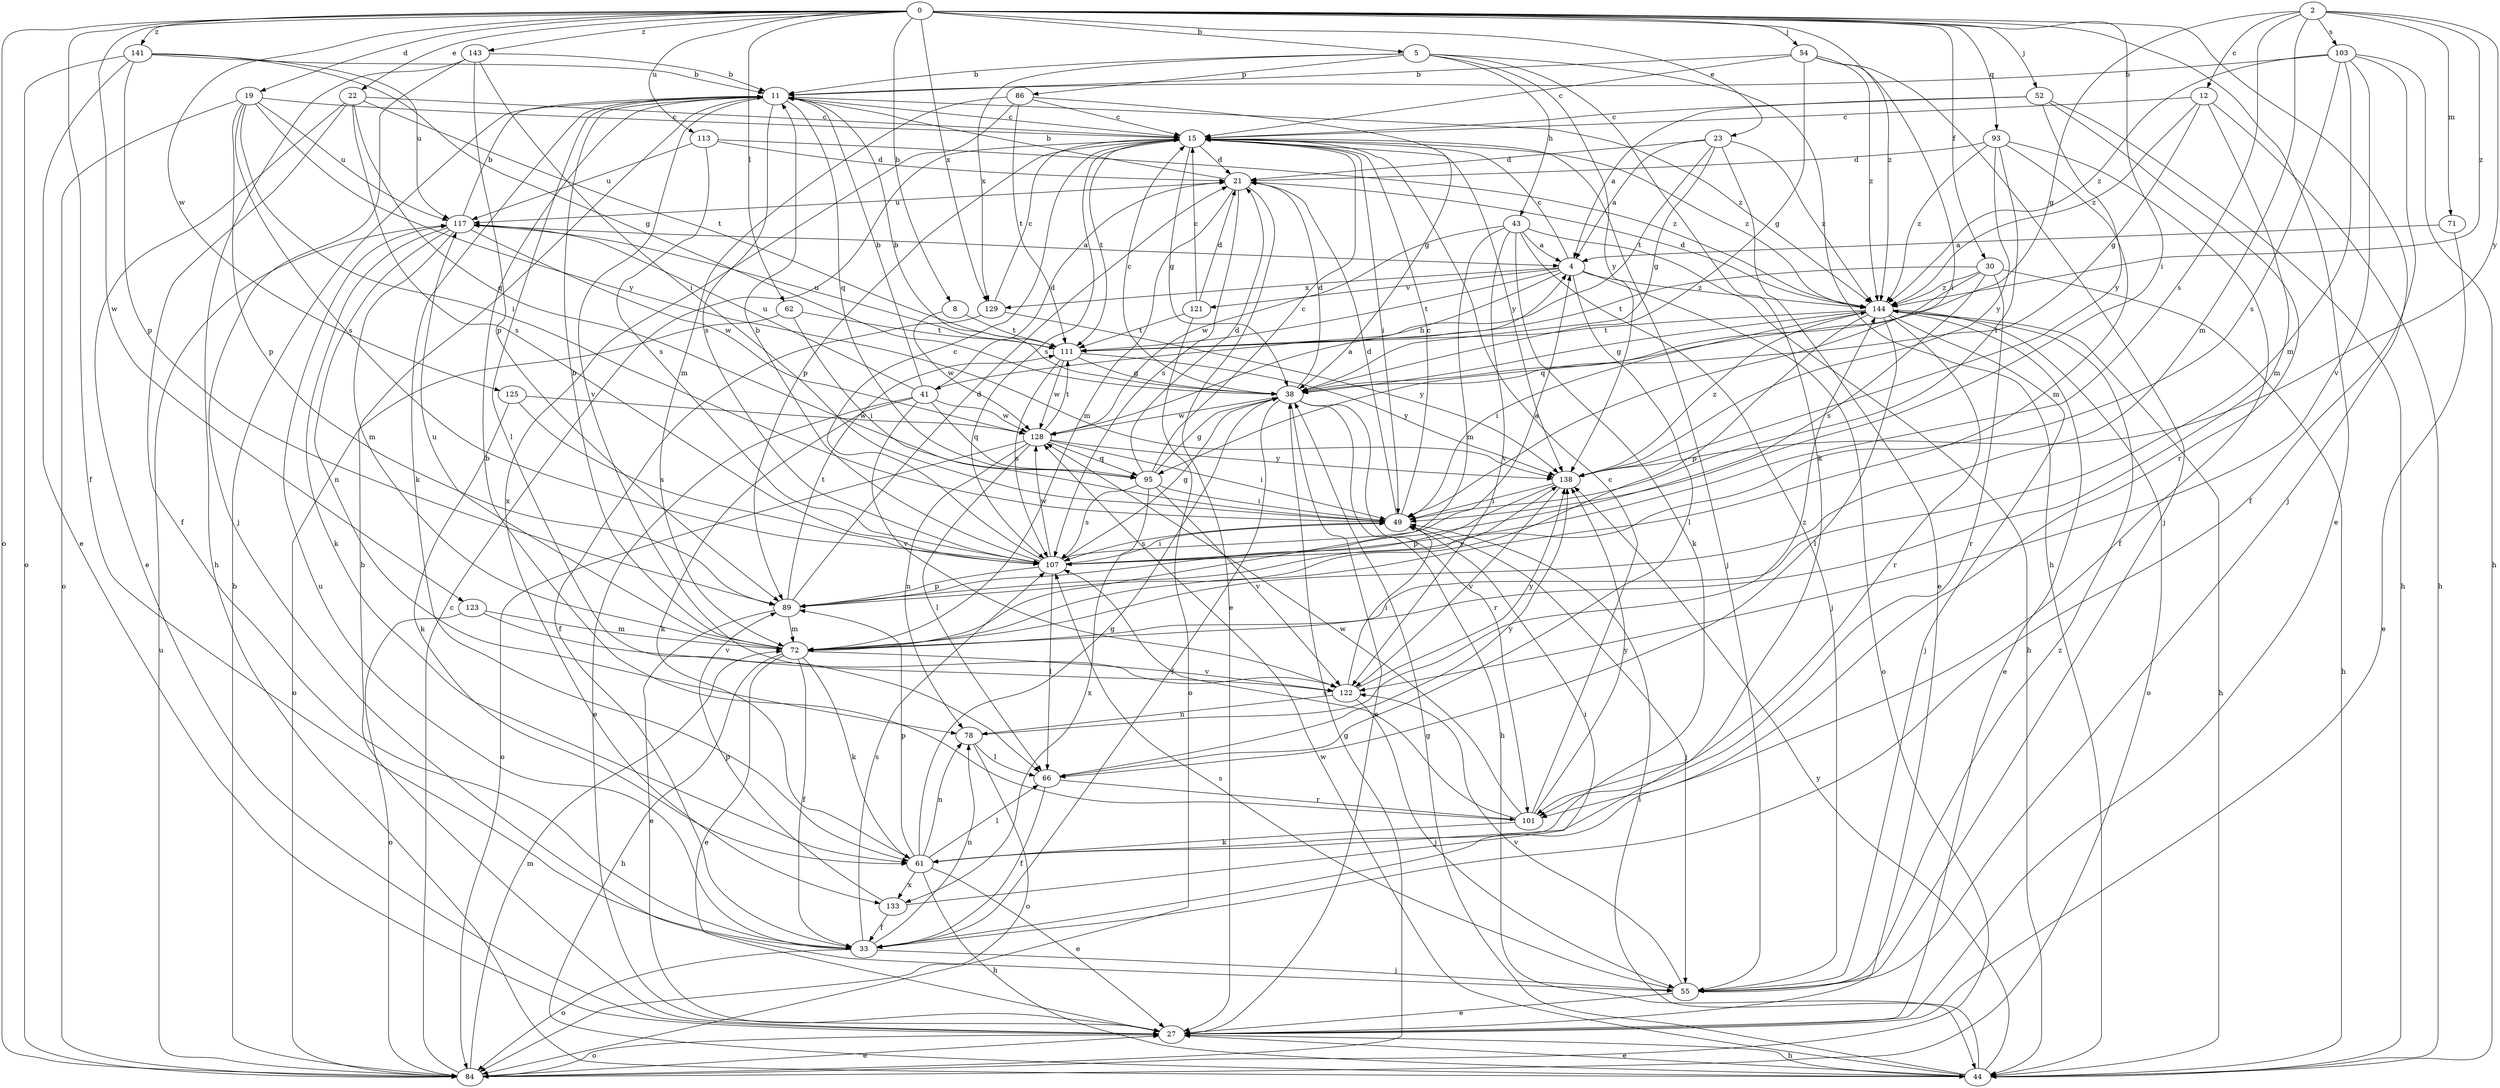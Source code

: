 strict digraph  {
0;
2;
4;
5;
8;
11;
12;
15;
19;
21;
22;
23;
27;
30;
33;
38;
41;
43;
44;
49;
52;
54;
55;
61;
62;
66;
71;
72;
78;
84;
86;
89;
93;
95;
101;
103;
107;
111;
113;
117;
121;
122;
123;
125;
128;
129;
133;
138;
141;
143;
144;
0 -> 5  [label=b];
0 -> 8  [label=b];
0 -> 19  [label=d];
0 -> 22  [label=e];
0 -> 23  [label=e];
0 -> 27  [label=e];
0 -> 30  [label=f];
0 -> 33  [label=f];
0 -> 49  [label=i];
0 -> 52  [label=j];
0 -> 54  [label=j];
0 -> 55  [label=j];
0 -> 62  [label=l];
0 -> 84  [label=o];
0 -> 93  [label=q];
0 -> 113  [label=u];
0 -> 123  [label=w];
0 -> 125  [label=w];
0 -> 129  [label=x];
0 -> 141  [label=z];
0 -> 143  [label=z];
0 -> 144  [label=z];
2 -> 12  [label=c];
2 -> 38  [label=g];
2 -> 71  [label=m];
2 -> 72  [label=m];
2 -> 103  [label=s];
2 -> 107  [label=s];
2 -> 138  [label=y];
2 -> 144  [label=z];
4 -> 15  [label=c];
4 -> 41  [label=h];
4 -> 66  [label=l];
4 -> 84  [label=o];
4 -> 111  [label=t];
4 -> 121  [label=v];
4 -> 129  [label=x];
4 -> 144  [label=z];
5 -> 11  [label=b];
5 -> 43  [label=h];
5 -> 44  [label=h];
5 -> 61  [label=k];
5 -> 86  [label=p];
5 -> 129  [label=x];
5 -> 138  [label=y];
8 -> 111  [label=t];
8 -> 128  [label=w];
11 -> 15  [label=c];
11 -> 61  [label=k];
11 -> 66  [label=l];
11 -> 95  [label=q];
11 -> 107  [label=s];
11 -> 122  [label=v];
11 -> 144  [label=z];
12 -> 15  [label=c];
12 -> 38  [label=g];
12 -> 44  [label=h];
12 -> 72  [label=m];
12 -> 144  [label=z];
15 -> 21  [label=d];
15 -> 38  [label=g];
15 -> 49  [label=i];
15 -> 55  [label=j];
15 -> 89  [label=p];
15 -> 107  [label=s];
15 -> 111  [label=t];
15 -> 138  [label=y];
15 -> 144  [label=z];
19 -> 15  [label=c];
19 -> 49  [label=i];
19 -> 84  [label=o];
19 -> 89  [label=p];
19 -> 107  [label=s];
19 -> 117  [label=u];
19 -> 138  [label=y];
21 -> 11  [label=b];
21 -> 27  [label=e];
21 -> 72  [label=m];
21 -> 107  [label=s];
21 -> 117  [label=u];
22 -> 15  [label=c];
22 -> 27  [label=e];
22 -> 33  [label=f];
22 -> 95  [label=q];
22 -> 107  [label=s];
22 -> 111  [label=t];
23 -> 4  [label=a];
23 -> 21  [label=d];
23 -> 27  [label=e];
23 -> 38  [label=g];
23 -> 111  [label=t];
23 -> 144  [label=z];
27 -> 11  [label=b];
27 -> 44  [label=h];
27 -> 84  [label=o];
30 -> 44  [label=h];
30 -> 95  [label=q];
30 -> 101  [label=r];
30 -> 107  [label=s];
30 -> 111  [label=t];
30 -> 144  [label=z];
33 -> 55  [label=j];
33 -> 78  [label=n];
33 -> 84  [label=o];
33 -> 107  [label=s];
33 -> 117  [label=u];
38 -> 11  [label=b];
38 -> 15  [label=c];
38 -> 21  [label=d];
38 -> 27  [label=e];
38 -> 33  [label=f];
38 -> 44  [label=h];
38 -> 101  [label=r];
38 -> 128  [label=w];
41 -> 11  [label=b];
41 -> 21  [label=d];
41 -> 27  [label=e];
41 -> 61  [label=k];
41 -> 95  [label=q];
41 -> 117  [label=u];
41 -> 122  [label=v];
41 -> 128  [label=w];
43 -> 4  [label=a];
43 -> 44  [label=h];
43 -> 55  [label=j];
43 -> 61  [label=k];
43 -> 72  [label=m];
43 -> 122  [label=v];
43 -> 128  [label=w];
44 -> 27  [label=e];
44 -> 38  [label=g];
44 -> 49  [label=i];
44 -> 128  [label=w];
44 -> 138  [label=y];
49 -> 15  [label=c];
49 -> 21  [label=d];
49 -> 55  [label=j];
49 -> 107  [label=s];
52 -> 4  [label=a];
52 -> 15  [label=c];
52 -> 44  [label=h];
52 -> 101  [label=r];
52 -> 138  [label=y];
54 -> 11  [label=b];
54 -> 15  [label=c];
54 -> 38  [label=g];
54 -> 49  [label=i];
54 -> 55  [label=j];
54 -> 144  [label=z];
55 -> 27  [label=e];
55 -> 107  [label=s];
55 -> 122  [label=v];
55 -> 144  [label=z];
61 -> 27  [label=e];
61 -> 38  [label=g];
61 -> 44  [label=h];
61 -> 66  [label=l];
61 -> 78  [label=n];
61 -> 89  [label=p];
61 -> 133  [label=x];
62 -> 49  [label=i];
62 -> 84  [label=o];
62 -> 111  [label=t];
66 -> 33  [label=f];
66 -> 101  [label=r];
66 -> 138  [label=y];
71 -> 4  [label=a];
71 -> 27  [label=e];
72 -> 11  [label=b];
72 -> 27  [label=e];
72 -> 33  [label=f];
72 -> 44  [label=h];
72 -> 61  [label=k];
72 -> 117  [label=u];
72 -> 122  [label=v];
78 -> 66  [label=l];
78 -> 84  [label=o];
78 -> 144  [label=z];
84 -> 11  [label=b];
84 -> 15  [label=c];
84 -> 27  [label=e];
84 -> 38  [label=g];
84 -> 72  [label=m];
84 -> 117  [label=u];
86 -> 15  [label=c];
86 -> 38  [label=g];
86 -> 72  [label=m];
86 -> 111  [label=t];
86 -> 133  [label=x];
89 -> 21  [label=d];
89 -> 27  [label=e];
89 -> 72  [label=m];
89 -> 111  [label=t];
89 -> 138  [label=y];
93 -> 21  [label=d];
93 -> 33  [label=f];
93 -> 49  [label=i];
93 -> 72  [label=m];
93 -> 138  [label=y];
93 -> 144  [label=z];
95 -> 15  [label=c];
95 -> 21  [label=d];
95 -> 38  [label=g];
95 -> 49  [label=i];
95 -> 107  [label=s];
95 -> 122  [label=v];
95 -> 133  [label=x];
101 -> 11  [label=b];
101 -> 15  [label=c];
101 -> 61  [label=k];
101 -> 107  [label=s];
101 -> 128  [label=w];
101 -> 138  [label=y];
103 -> 11  [label=b];
103 -> 33  [label=f];
103 -> 44  [label=h];
103 -> 72  [label=m];
103 -> 107  [label=s];
103 -> 122  [label=v];
103 -> 144  [label=z];
107 -> 4  [label=a];
107 -> 11  [label=b];
107 -> 15  [label=c];
107 -> 38  [label=g];
107 -> 49  [label=i];
107 -> 66  [label=l];
107 -> 89  [label=p];
107 -> 128  [label=w];
111 -> 38  [label=g];
111 -> 107  [label=s];
111 -> 117  [label=u];
111 -> 128  [label=w];
111 -> 138  [label=y];
113 -> 21  [label=d];
113 -> 107  [label=s];
113 -> 117  [label=u];
113 -> 144  [label=z];
117 -> 4  [label=a];
117 -> 11  [label=b];
117 -> 61  [label=k];
117 -> 72  [label=m];
117 -> 78  [label=n];
117 -> 128  [label=w];
121 -> 15  [label=c];
121 -> 21  [label=d];
121 -> 84  [label=o];
121 -> 111  [label=t];
122 -> 49  [label=i];
122 -> 55  [label=j];
122 -> 78  [label=n];
122 -> 138  [label=y];
123 -> 72  [label=m];
123 -> 84  [label=o];
123 -> 122  [label=v];
125 -> 61  [label=k];
125 -> 107  [label=s];
125 -> 128  [label=w];
128 -> 4  [label=a];
128 -> 49  [label=i];
128 -> 66  [label=l];
128 -> 78  [label=n];
128 -> 84  [label=o];
128 -> 95  [label=q];
128 -> 111  [label=t];
128 -> 138  [label=y];
129 -> 15  [label=c];
129 -> 33  [label=f];
129 -> 138  [label=y];
133 -> 33  [label=f];
133 -> 49  [label=i];
133 -> 89  [label=p];
138 -> 49  [label=i];
138 -> 89  [label=p];
138 -> 122  [label=v];
138 -> 144  [label=z];
141 -> 11  [label=b];
141 -> 27  [label=e];
141 -> 38  [label=g];
141 -> 84  [label=o];
141 -> 89  [label=p];
141 -> 117  [label=u];
143 -> 11  [label=b];
143 -> 44  [label=h];
143 -> 49  [label=i];
143 -> 55  [label=j];
143 -> 89  [label=p];
144 -> 21  [label=d];
144 -> 27  [label=e];
144 -> 38  [label=g];
144 -> 44  [label=h];
144 -> 49  [label=i];
144 -> 55  [label=j];
144 -> 66  [label=l];
144 -> 84  [label=o];
144 -> 89  [label=p];
144 -> 101  [label=r];
144 -> 111  [label=t];
}
